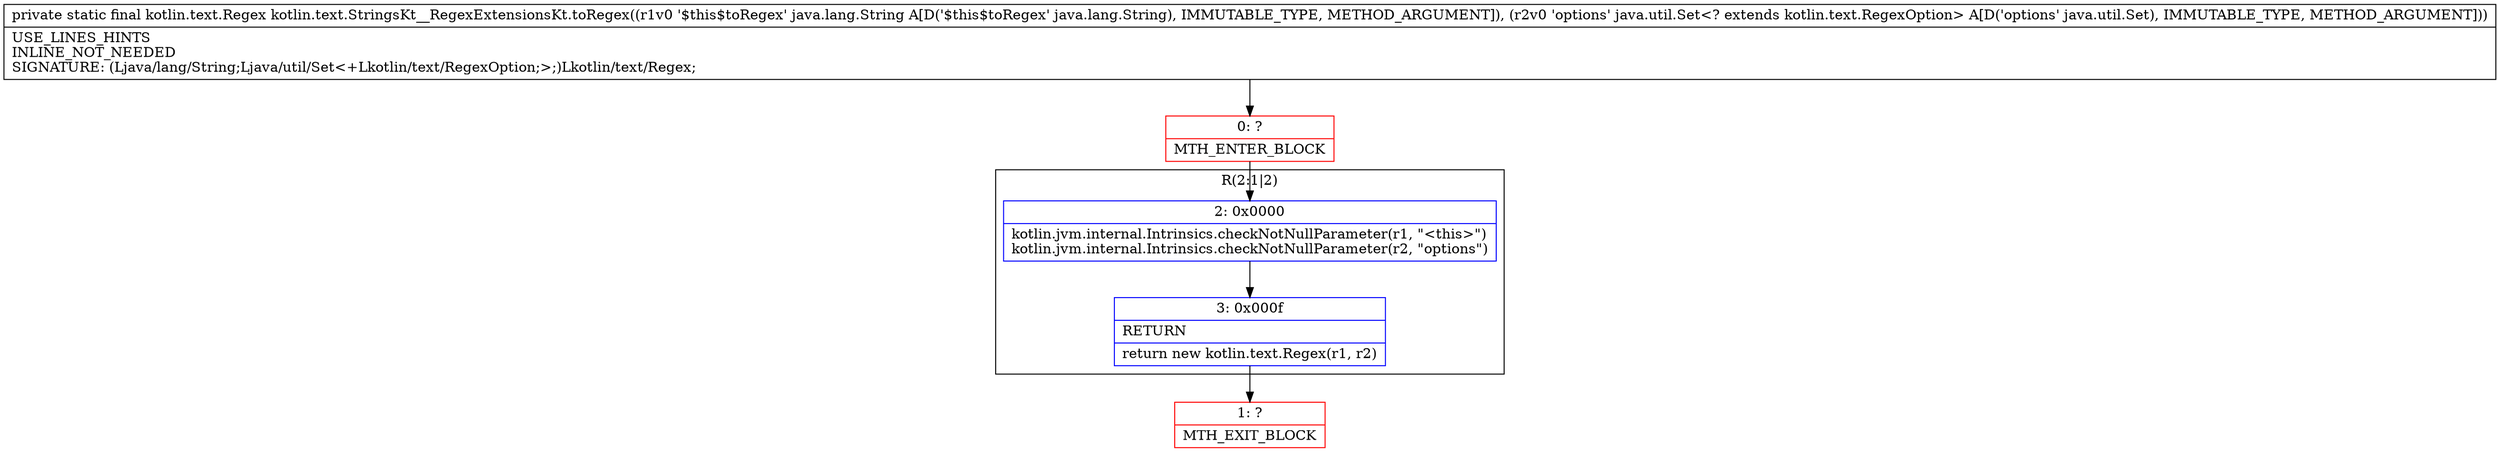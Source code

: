 digraph "CFG forkotlin.text.StringsKt__RegexExtensionsKt.toRegex(Ljava\/lang\/String;Ljava\/util\/Set;)Lkotlin\/text\/Regex;" {
subgraph cluster_Region_410726364 {
label = "R(2:1|2)";
node [shape=record,color=blue];
Node_2 [shape=record,label="{2\:\ 0x0000|kotlin.jvm.internal.Intrinsics.checkNotNullParameter(r1, \"\<this\>\")\lkotlin.jvm.internal.Intrinsics.checkNotNullParameter(r2, \"options\")\l}"];
Node_3 [shape=record,label="{3\:\ 0x000f|RETURN\l|return new kotlin.text.Regex(r1, r2)\l}"];
}
Node_0 [shape=record,color=red,label="{0\:\ ?|MTH_ENTER_BLOCK\l}"];
Node_1 [shape=record,color=red,label="{1\:\ ?|MTH_EXIT_BLOCK\l}"];
MethodNode[shape=record,label="{private static final kotlin.text.Regex kotlin.text.StringsKt__RegexExtensionsKt.toRegex((r1v0 '$this$toRegex' java.lang.String A[D('$this$toRegex' java.lang.String), IMMUTABLE_TYPE, METHOD_ARGUMENT]), (r2v0 'options' java.util.Set\<? extends kotlin.text.RegexOption\> A[D('options' java.util.Set), IMMUTABLE_TYPE, METHOD_ARGUMENT]))  | USE_LINES_HINTS\lINLINE_NOT_NEEDED\lSIGNATURE: (Ljava\/lang\/String;Ljava\/util\/Set\<+Lkotlin\/text\/RegexOption;\>;)Lkotlin\/text\/Regex;\l}"];
MethodNode -> Node_0;Node_2 -> Node_3;
Node_3 -> Node_1;
Node_0 -> Node_2;
}

